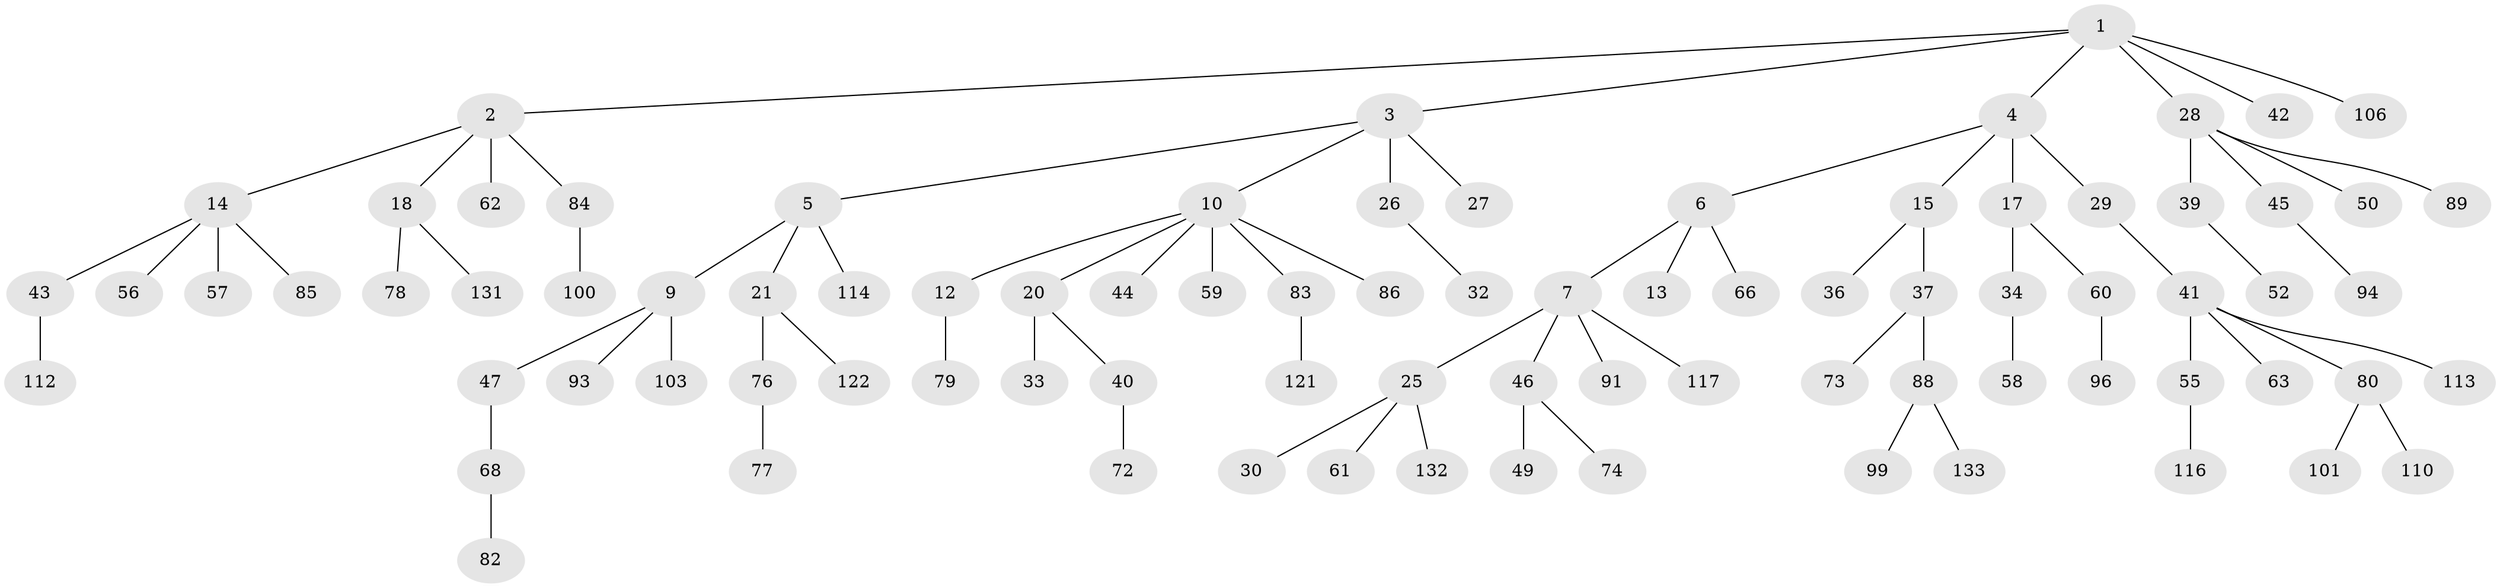 // original degree distribution, {5: 0.045112781954887216, 4: 0.05263157894736842, 6: 0.015037593984962405, 3: 0.11278195488721804, 7: 0.007518796992481203, 2: 0.3007518796992481, 1: 0.46616541353383456}
// Generated by graph-tools (version 1.1) at 2025/11/02/27/25 16:11:27]
// undirected, 86 vertices, 85 edges
graph export_dot {
graph [start="1"]
  node [color=gray90,style=filled];
  1 [super="+8"];
  2 [super="+54"];
  3 [super="+11"];
  4 [super="+16"];
  5 [super="+51"];
  6 [super="+23"];
  7 [super="+98"];
  9;
  10 [super="+81"];
  12 [super="+38"];
  13;
  14 [super="+35"];
  15 [super="+22"];
  17 [super="+31"];
  18 [super="+19"];
  20 [super="+48"];
  21 [super="+24"];
  25 [super="+65"];
  26 [super="+126"];
  27 [super="+124"];
  28;
  29 [super="+87"];
  30 [super="+105"];
  32 [super="+64"];
  33 [super="+102"];
  34 [super="+67"];
  36 [super="+127"];
  37 [super="+53"];
  39 [super="+71"];
  40 [super="+123"];
  41 [super="+97"];
  42 [super="+70"];
  43;
  44;
  45 [super="+95"];
  46;
  47;
  49 [super="+75"];
  50 [super="+92"];
  52;
  55;
  56;
  57 [super="+69"];
  58;
  59 [super="+120"];
  60;
  61;
  62;
  63 [super="+130"];
  66;
  68;
  72;
  73;
  74 [super="+111"];
  76 [super="+107"];
  77 [super="+118"];
  78;
  79 [super="+125"];
  80 [super="+115"];
  82 [super="+90"];
  83 [super="+109"];
  84;
  85;
  86;
  88 [super="+108"];
  89;
  91;
  93;
  94;
  96;
  99;
  100 [super="+104"];
  101;
  103 [super="+119"];
  106;
  110;
  112;
  113;
  114;
  116 [super="+128"];
  117 [super="+129"];
  121;
  122;
  131;
  132;
  133;
  1 -- 2;
  1 -- 3;
  1 -- 4;
  1 -- 106;
  1 -- 42;
  1 -- 28;
  2 -- 14;
  2 -- 18;
  2 -- 62;
  2 -- 84;
  3 -- 5;
  3 -- 10;
  3 -- 26;
  3 -- 27;
  4 -- 6;
  4 -- 15;
  4 -- 17;
  4 -- 29;
  5 -- 9;
  5 -- 21;
  5 -- 114;
  6 -- 7;
  6 -- 13;
  6 -- 66;
  7 -- 25;
  7 -- 46;
  7 -- 91;
  7 -- 117;
  9 -- 47;
  9 -- 93;
  9 -- 103;
  10 -- 12;
  10 -- 20;
  10 -- 44;
  10 -- 59;
  10 -- 83;
  10 -- 86;
  12 -- 79;
  14 -- 56;
  14 -- 85;
  14 -- 57;
  14 -- 43;
  15 -- 36;
  15 -- 37;
  17 -- 34;
  17 -- 60;
  18 -- 131;
  18 -- 78;
  20 -- 33;
  20 -- 40;
  21 -- 76;
  21 -- 122;
  25 -- 30;
  25 -- 61;
  25 -- 132;
  26 -- 32;
  28 -- 39;
  28 -- 45;
  28 -- 50;
  28 -- 89;
  29 -- 41;
  34 -- 58;
  37 -- 73;
  37 -- 88;
  39 -- 52;
  40 -- 72;
  41 -- 55;
  41 -- 63;
  41 -- 80;
  41 -- 113;
  43 -- 112;
  45 -- 94;
  46 -- 49;
  46 -- 74;
  47 -- 68;
  55 -- 116;
  60 -- 96;
  68 -- 82;
  76 -- 77;
  80 -- 101;
  80 -- 110;
  83 -- 121;
  84 -- 100;
  88 -- 99;
  88 -- 133;
}
